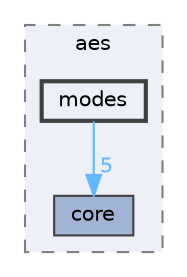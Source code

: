 digraph "modes"
{
 // LATEX_PDF_SIZE
  bgcolor="transparent";
  edge [fontname=Helvetica,fontsize=10,labelfontname=Helvetica,labelfontsize=10];
  node [fontname=Helvetica,fontsize=10,shape=box,height=0.2,width=0.4];
  compound=true
  subgraph clusterdir_6593be8ea212a9ae871d336631da2c87 {
    graph [ bgcolor="#edf0f7", pencolor="grey50", label="aes", fontname=Helvetica,fontsize=10 style="filled,dashed", URL="dir_6593be8ea212a9ae871d336631da2c87.html",tooltip=""]
  dir_32119253bbe02203f6358b53a31315b3 [label="core", fillcolor="#a2b4d6", color="grey25", style="filled", URL="dir_32119253bbe02203f6358b53a31315b3.html",tooltip=""];
  dir_97afa5f085290be1c833a0c4d13894a4 [label="modes", fillcolor="#edf0f7", color="grey25", style="filled,bold", URL="dir_97afa5f085290be1c833a0c4d13894a4.html",tooltip=""];
  }
  dir_97afa5f085290be1c833a0c4d13894a4->dir_32119253bbe02203f6358b53a31315b3 [headlabel="5", labeldistance=1.5 headhref="dir_000005_000002.html" href="dir_000005_000002.html" color="steelblue1" fontcolor="steelblue1"];
}
